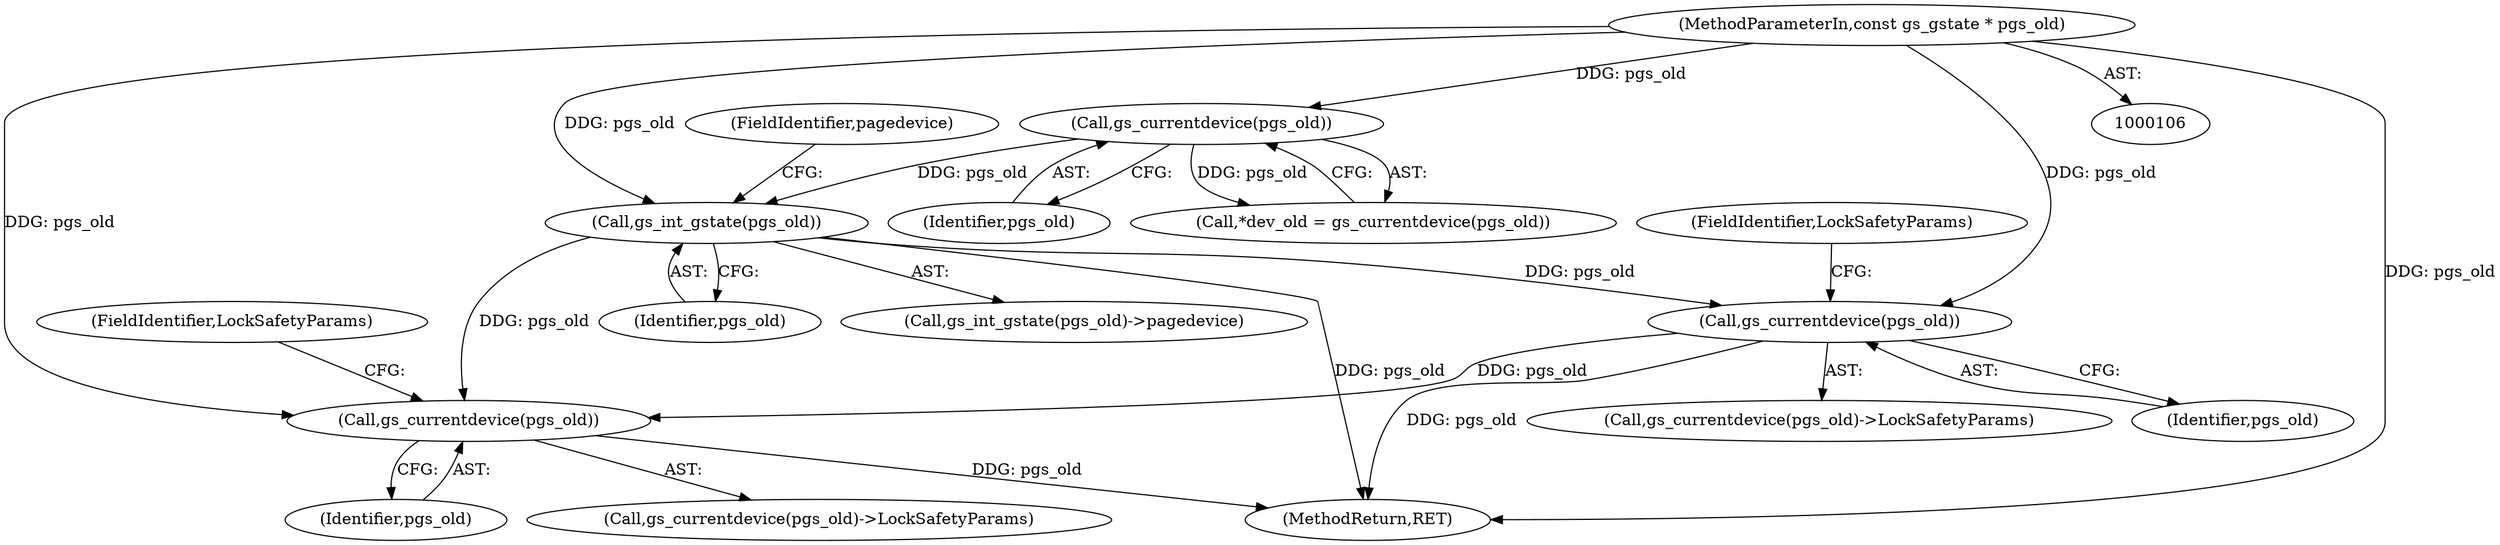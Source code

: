 digraph "0_ghostscript_aeea342904978c9fe17d85f4906a0f6fcce2d315@pointer" {
"1000229" [label="(Call,gs_currentdevice(pgs_old))"];
"1000128" [label="(Call,gs_int_gstate(pgs_old))"];
"1000114" [label="(Call,gs_currentdevice(pgs_old))"];
"1000108" [label="(MethodParameterIn,const gs_gstate * pgs_old)"];
"1000210" [label="(Call,gs_currentdevice(pgs_old))"];
"1000108" [label="(MethodParameterIn,const gs_gstate * pgs_old)"];
"1000231" [label="(FieldIdentifier,LockSafetyParams)"];
"1000209" [label="(Call,gs_currentdevice(pgs_old)->LockSafetyParams)"];
"1000129" [label="(Identifier,pgs_old)"];
"1000115" [label="(Identifier,pgs_old)"];
"1000211" [label="(Identifier,pgs_old)"];
"1000212" [label="(FieldIdentifier,LockSafetyParams)"];
"1000127" [label="(Call,gs_int_gstate(pgs_old)->pagedevice)"];
"1000230" [label="(Identifier,pgs_old)"];
"1000128" [label="(Call,gs_int_gstate(pgs_old))"];
"1000240" [label="(MethodReturn,RET)"];
"1000112" [label="(Call,*dev_old = gs_currentdevice(pgs_old))"];
"1000229" [label="(Call,gs_currentdevice(pgs_old))"];
"1000114" [label="(Call,gs_currentdevice(pgs_old))"];
"1000130" [label="(FieldIdentifier,pagedevice)"];
"1000228" [label="(Call,gs_currentdevice(pgs_old)->LockSafetyParams)"];
"1000210" [label="(Call,gs_currentdevice(pgs_old))"];
"1000229" -> "1000228"  [label="AST: "];
"1000229" -> "1000230"  [label="CFG: "];
"1000230" -> "1000229"  [label="AST: "];
"1000231" -> "1000229"  [label="CFG: "];
"1000229" -> "1000240"  [label="DDG: pgs_old"];
"1000128" -> "1000229"  [label="DDG: pgs_old"];
"1000210" -> "1000229"  [label="DDG: pgs_old"];
"1000108" -> "1000229"  [label="DDG: pgs_old"];
"1000128" -> "1000127"  [label="AST: "];
"1000128" -> "1000129"  [label="CFG: "];
"1000129" -> "1000128"  [label="AST: "];
"1000130" -> "1000128"  [label="CFG: "];
"1000128" -> "1000240"  [label="DDG: pgs_old"];
"1000114" -> "1000128"  [label="DDG: pgs_old"];
"1000108" -> "1000128"  [label="DDG: pgs_old"];
"1000128" -> "1000210"  [label="DDG: pgs_old"];
"1000114" -> "1000112"  [label="AST: "];
"1000114" -> "1000115"  [label="CFG: "];
"1000115" -> "1000114"  [label="AST: "];
"1000112" -> "1000114"  [label="CFG: "];
"1000114" -> "1000112"  [label="DDG: pgs_old"];
"1000108" -> "1000114"  [label="DDG: pgs_old"];
"1000108" -> "1000106"  [label="AST: "];
"1000108" -> "1000240"  [label="DDG: pgs_old"];
"1000108" -> "1000210"  [label="DDG: pgs_old"];
"1000210" -> "1000209"  [label="AST: "];
"1000210" -> "1000211"  [label="CFG: "];
"1000211" -> "1000210"  [label="AST: "];
"1000212" -> "1000210"  [label="CFG: "];
"1000210" -> "1000240"  [label="DDG: pgs_old"];
}
